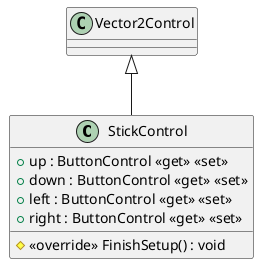 @startuml
class StickControl {
    + up : ButtonControl <<get>> <<set>>
    + down : ButtonControl <<get>> <<set>>
    + left : ButtonControl <<get>> <<set>>
    + right : ButtonControl <<get>> <<set>>
    # <<override>> FinishSetup() : void
}
Vector2Control <|-- StickControl
@enduml

